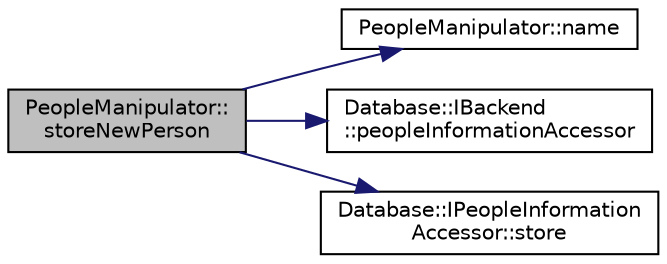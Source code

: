 digraph "PeopleManipulator::storeNewPerson"
{
 // LATEX_PDF_SIZE
  edge [fontname="Helvetica",fontsize="10",labelfontname="Helvetica",labelfontsize="10"];
  node [fontname="Helvetica",fontsize="10",shape=record];
  rankdir="LR";
  Node1 [label="PeopleManipulator::\lstoreNewPerson",height=0.2,width=0.4,color="black", fillcolor="grey75", style="filled", fontcolor="black",tooltip=" "];
  Node1 -> Node2 [color="midnightblue",fontsize="10",style="solid",fontname="Helvetica"];
  Node2 [label="PeopleManipulator::name",height=0.2,width=0.4,color="black", fillcolor="white", style="filled",URL="$class_people_manipulator.html#abf23967ee8c4d0cc96e14854a629f512",tooltip=" "];
  Node1 -> Node3 [color="midnightblue",fontsize="10",style="solid",fontname="Helvetica"];
  Node3 [label="Database::IBackend\l::peopleInformationAccessor",height=0.2,width=0.4,color="black", fillcolor="white", style="filled",URL="$struct_database_1_1_i_backend.html#aed28032a6d3ae6cb0cc194f2fc9c4cb9",tooltip=" "];
  Node1 -> Node4 [color="midnightblue",fontsize="10",style="solid",fontname="Helvetica"];
  Node4 [label="Database::IPeopleInformation\lAccessor::store",height=0.2,width=0.4,color="black", fillcolor="white", style="filled",URL="$class_database_1_1_i_people_information_accessor.html#abb54529676bde61cbbdc6333bd1b45f8",tooltip="Store or update person."];
}
